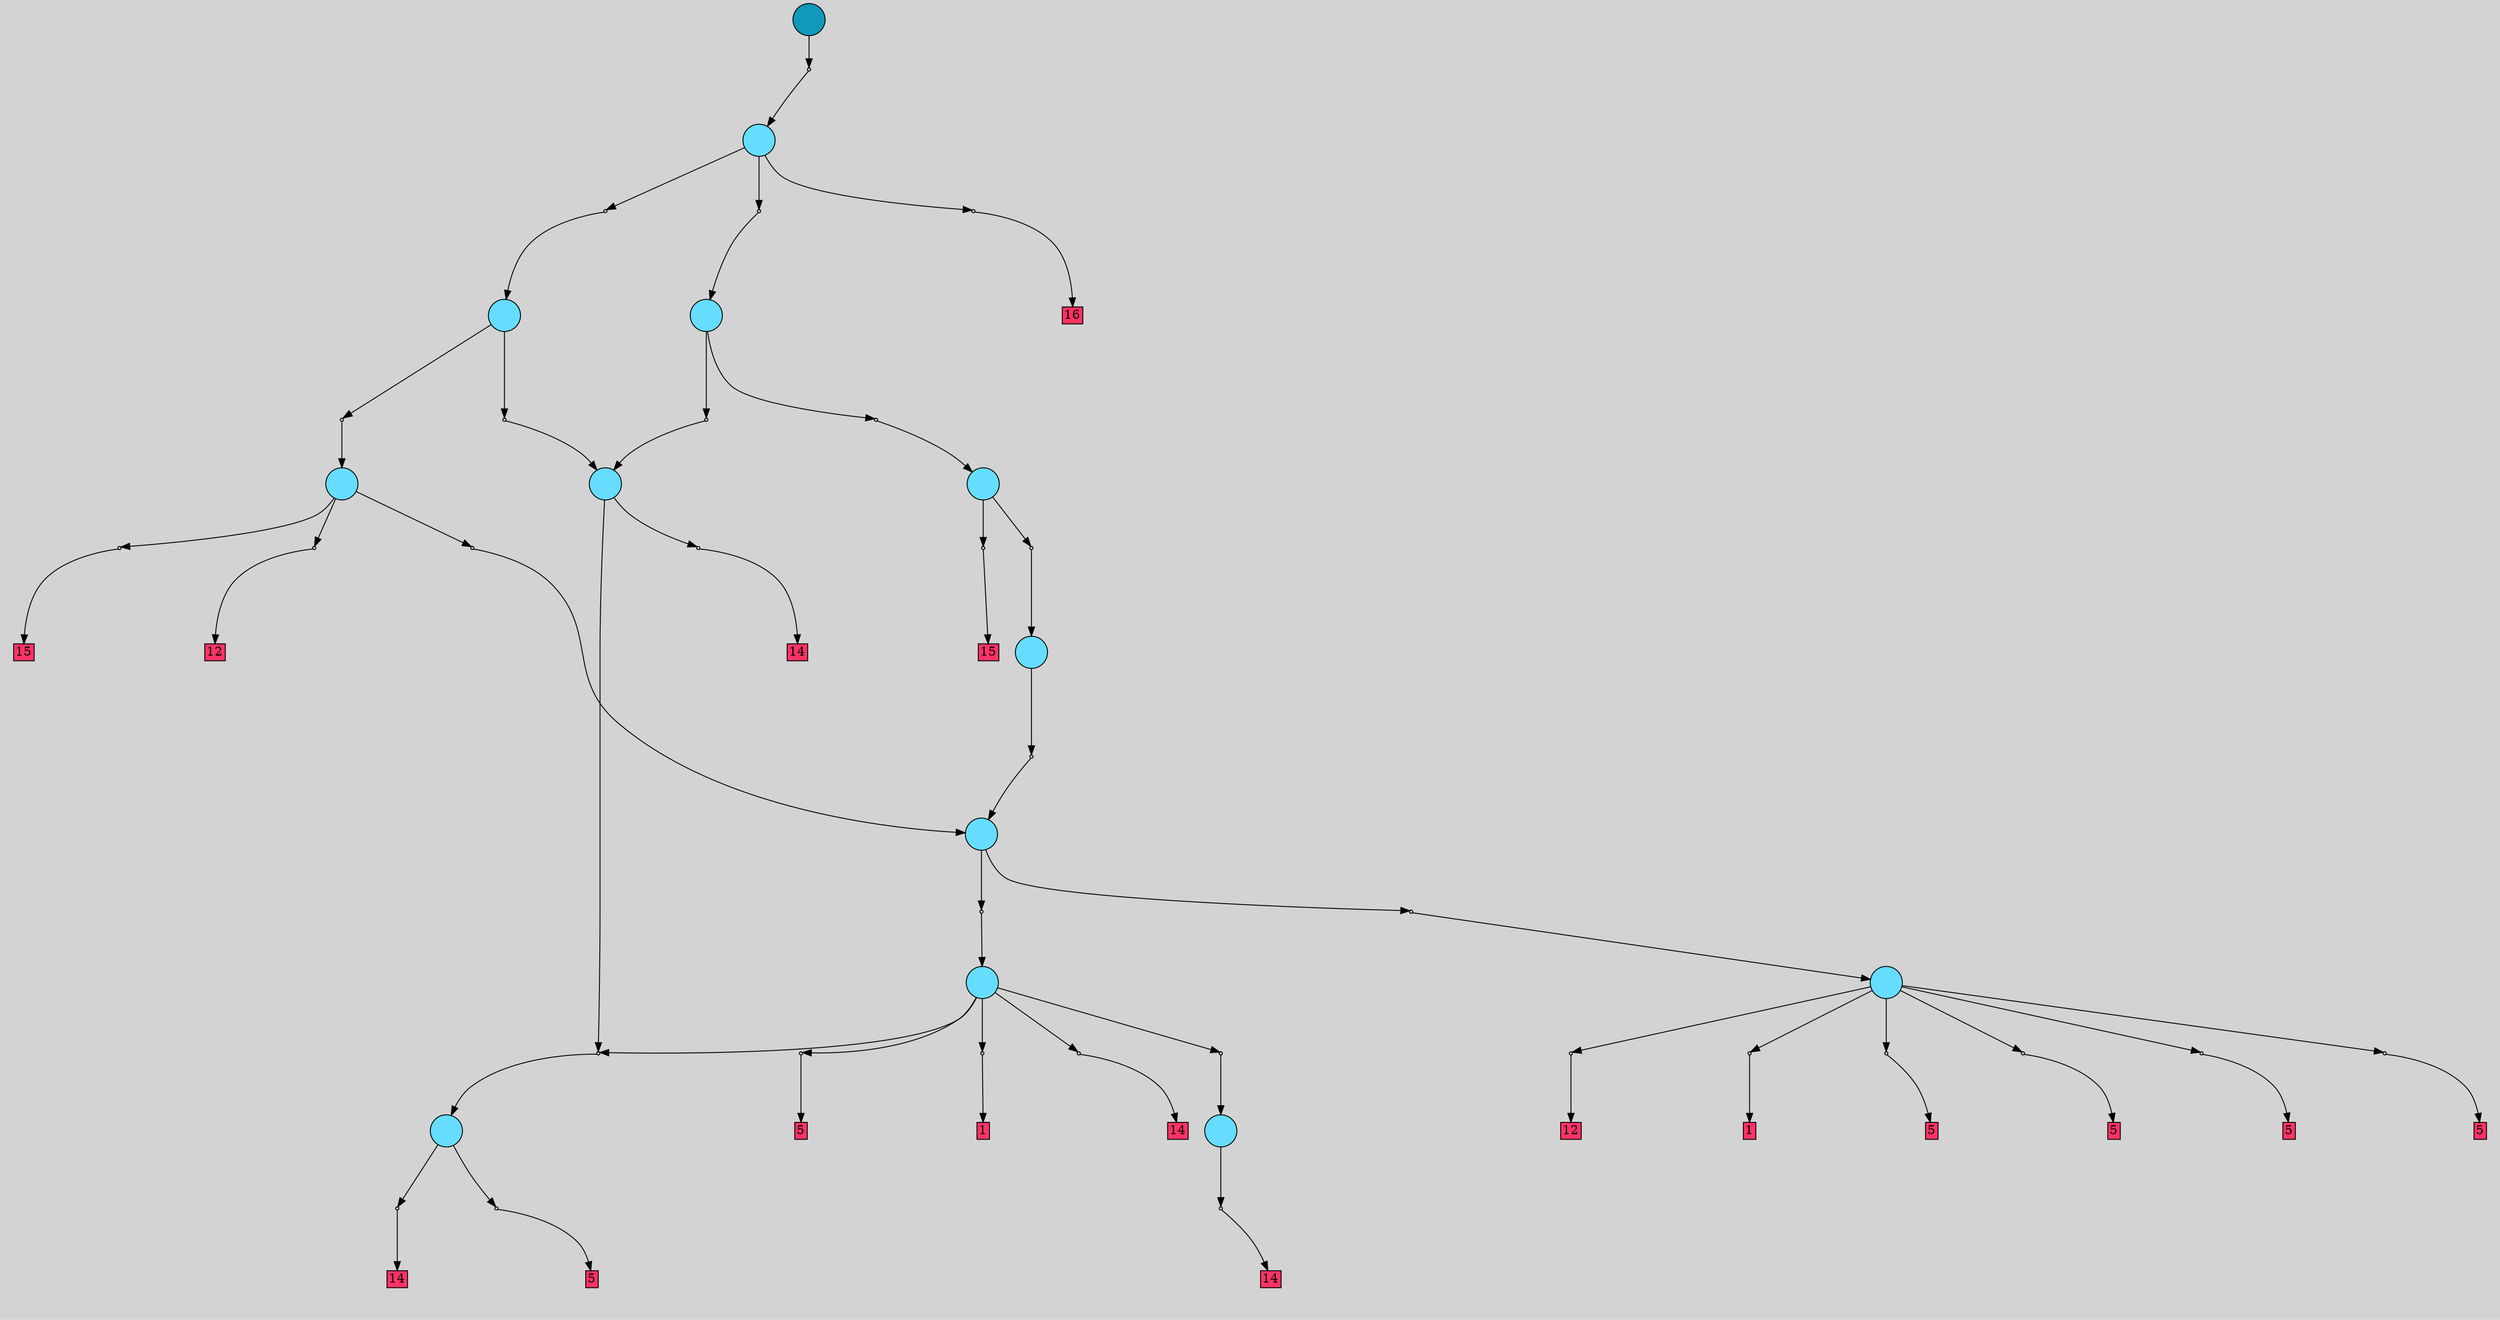 digraph{
	graph[pad = "0.212, 0.055" bgcolor = lightgray]
	node[shape=circle style = filled label = ""]
		T0 [fillcolor="#66ddff"]
		T1 [fillcolor="#66ddff"]
		T2 [fillcolor="#66ddff"]
		T3 [fillcolor="#66ddff"]
		T4 [fillcolor="#66ddff"]
		T5 [fillcolor="#66ddff"]
		T6 [fillcolor="#66ddff"]
		T7 [fillcolor="#66ddff"]
		T8 [fillcolor="#66ddff"]
		T9 [fillcolor="#66ddff"]
		T10 [fillcolor="#66ddff"]
		T11 [fillcolor="#66ddff"]
		T12 [fillcolor="#1199bb"]
		P0 [fillcolor="#cccccc" shape=point] //
		I0 [shape=box style=invis label="1|3&1|181#1|655&#92;n6|4&0|547#1|235&#92;n3|5&1|507#1|195&#92;n2|1&0|220#1|363&#92;n2|0&0|1317#0|1129&#92;n"]
		P0 -> I0[style=invis]
		A0 [fillcolor="#ff3366" shape=box margin=0.03 width=0 height=0 label="5"]
		T0 -> P0 -> A0
		P1 [fillcolor="#cccccc" shape=point] //
		I1 [shape=box style=invis label="6|4&0|547#1|1073&#92;n6|0&1|957#0|517&#92;n6|5&0|456#1|617&#92;n2|1&0|220#1|363&#92;n2|0&0|1317#0|1129&#92;n"]
		P1 -> I1[style=invis]
		A1 [fillcolor="#ff3366" shape=box margin=0.03 width=0 height=0 label="14"]
		T0 -> P1 -> A1
		P2 [fillcolor="#cccccc" shape=point] //
		I2 [shape=box style=invis label="6|4&0|547#1|1073&#92;n6|0&1|957#0|517&#92;n6|5&0|456#1|617&#92;n2|1&0|220#1|363&#92;n2|0&0|1317#0|1129&#92;n"]
		P2 -> I2[style=invis]
		A2 [fillcolor="#ff3366" shape=box margin=0.03 width=0 height=0 label="14"]
		T1 -> P2 -> A2
		P3 [fillcolor="#cccccc" shape=point] //
		I3 [shape=box style=invis label="0|1&1|726#1|1263&#92;n5|0&0|105#0|201&#92;n7|5&1|138#0|356&#92;n0|5&0|757#0|168&#92;n2|3&0|565#1|258&#92;n1|0&1|1325#0|835&#92;n"]
		P3 -> I3[style=invis]
		T2 -> P3 -> T0
		P4 [fillcolor="#cccccc" shape=point] //
		I4 [shape=box style=invis label="6|4&0|547#1|1299&#92;n6|0&1|957#0|517&#92;n6|5&0|456#1|617&#92;n2|1&0|220#1|363&#92;n2|0&0|1317#0|1129&#92;n"]
		P4 -> I4[style=invis]
		A3 [fillcolor="#ff3366" shape=box margin=0.03 width=0 height=0 label="14"]
		T2 -> P4 -> A3
		P5 [fillcolor="#cccccc" shape=point] //
		I5 [shape=box style=invis label="0|7&1|517#1|1178&#92;n1|5&1|22#0|103&#92;n2|0&0|1317#0|1269&#92;n"]
		P5 -> I5[style=invis]
		A4 [fillcolor="#ff3366" shape=box margin=0.03 width=0 height=0 label="5"]
		T3 -> P5 -> A4
		T3 -> P3
		P6 [fillcolor="#cccccc" shape=point] //
		I6 [shape=box style=invis label="7|3&1|693#1|250&#92;n1|0&1|914#0|715&#92;n6|4&0|1041#1|796&#92;n4|2&0|656#0|1292&#92;n2|0&1|818#0|98&#92;n"]
		P6 -> I6[style=invis]
		A5 [fillcolor="#ff3366" shape=box margin=0.03 width=0 height=0 label="1"]
		T3 -> P6 -> A5
		P7 [fillcolor="#cccccc" shape=point] //
		I7 [shape=box style=invis label="0|1&1|583#1|1124&#92;n6|4&0|233#1|1073&#92;n6|0&1|957#0|517&#92;n6|5&0|456#1|617&#92;n2|1&0|68#1|1272&#92;n2|0&0|1317#0|1129&#92;n"]
		P7 -> I7[style=invis]
		A6 [fillcolor="#ff3366" shape=box margin=0.03 width=0 height=0 label="14"]
		T3 -> P7 -> A6
		P8 [fillcolor="#cccccc" shape=point] //
		I8 [shape=box style=invis label="0|4&1|240#0|343&#92;n2|0&0|575#0|204&#92;n7|4&0|544#1|879&#92;n2|6&0|412#1|1095&#92;n7|0&0|1022#1|441&#92;n2|0&1|117#0|112&#92;n"]
		P8 -> I8[style=invis]
		T3 -> P8 -> T1
		P9 [fillcolor="#cccccc" shape=point] //
		I9 [shape=box style=invis label="6|0&1|124#1|873&#92;n7|5&1|138#0|356&#92;n0|5&0|757#0|168&#92;n1|3&0|637#0|453&#92;n1|0&1|1325#0|843&#92;n"]
		P9 -> I9[style=invis]
		A7 [fillcolor="#ff3366" shape=box margin=0.03 width=0 height=0 label="5"]
		T4 -> P9 -> A7
		P10 [fillcolor="#cccccc" shape=point] //
		I10 [shape=box style=invis label="2|3&1|644#1|106&#92;n2|0&0|811#1|7&#92;n"]
		P10 -> I10[style=invis]
		A8 [fillcolor="#ff3366" shape=box margin=0.03 width=0 height=0 label="5"]
		T4 -> P10 -> A8
		P11 [fillcolor="#cccccc" shape=point] //
		I11 [shape=box style=invis label="1|3&1|181#1|655&#92;n6|4&0|547#1|824&#92;n6|0&1|1137#0|801&#92;n6|5&0|456#1|617&#92;n2|1&0|220#1|363&#92;n2|0&0|1317#0|1129&#92;n"]
		P11 -> I11[style=invis]
		A9 [fillcolor="#ff3366" shape=box margin=0.03 width=0 height=0 label="5"]
		T4 -> P11 -> A9
		P12 [fillcolor="#cccccc" shape=point] //
		I12 [shape=box style=invis label="7|0&1|1059#1|330&#92;n"]
		P12 -> I12[style=invis]
		A10 [fillcolor="#ff3366" shape=box margin=0.03 width=0 height=0 label="12"]
		T4 -> P12 -> A10
		P13 [fillcolor="#cccccc" shape=point] //
		I13 [shape=box style=invis label="7|3&1|693#1|250&#92;n1|0&1|564#0|715&#92;n"]
		P13 -> I13[style=invis]
		A11 [fillcolor="#ff3366" shape=box margin=0.03 width=0 height=0 label="1"]
		T4 -> P13 -> A11
		P14 [fillcolor="#cccccc" shape=point] //
		I14 [shape=box style=invis label="1|3&1|181#1|655&#92;n6|1&0|971#0|983&#92;n2|0&0|579#0|1129&#92;n"]
		P14 -> I14[style=invis]
		A12 [fillcolor="#ff3366" shape=box margin=0.03 width=0 height=0 label="5"]
		T4 -> P14 -> A12
		P15 [fillcolor="#cccccc" shape=point] //
		I15 [shape=box style=invis label="7|2&1|1226#1|986&#92;n7|6&0|522#1|34&#92;n7|0&0|214#1|41&#92;n"]
		P15 -> I15[style=invis]
		T5 -> P15 -> T4
		P16 [fillcolor="#cccccc" shape=point] //
		I16 [shape=box style=invis label="6|4&0|547#1|1073&#92;n6|0&1|957#0|517&#92;n6|5&0|456#1|617&#92;n2|1&0|220#1|363&#92;n2|0&0|1317#0|1129&#92;n"]
		P16 -> I16[style=invis]
		T5 -> P16 -> T3
		P17 [fillcolor="#cccccc" shape=point] //
		I17 [shape=box style=invis label="2|4&0|840#1|1302&#92;n2|1&0|68#1|1272&#92;n6|6&0|1097#0|208&#92;n2|1&1|528#1|993&#92;n1|5&0|646#0|785&#92;n0|0&1|1137#0|517&#92;n"]
		P17 -> I17[style=invis]
		T6 -> P17 -> T5
		P18 [fillcolor="#cccccc" shape=point] //
		I18 [shape=box style=invis label="2|4&0|840#1|1302&#92;n6|6&0|620#0|208&#92;n2|1&1|528#1|993&#92;n1|5&0|646#0|785&#92;n0|0&1|1137#0|517&#92;n"]
		P18 -> I18[style=invis]
		T7 -> P18 -> T6
		P19 [fillcolor="#cccccc" shape=point] //
		I19 [shape=box style=invis label="0|0&1|995#1|641&#92;n6|5&0|456#1|530&#92;n0|6&0|557#1|726&#92;n3|1&1|870#1|681&#92;n6|0&0|513#1|263&#92;n4|1&0|888#1|316&#92;n2|0&0|969#0|1270&#92;n"]
		P19 -> I19[style=invis]
		A13 [fillcolor="#ff3366" shape=box margin=0.03 width=0 height=0 label="15"]
		T7 -> P19 -> A13
		P20 [fillcolor="#cccccc" shape=point] //
		I20 [shape=box style=invis label="2|4&0|840#1|1302&#92;n2|1&0|68#1|1272&#92;n6|6&0|1097#0|208&#92;n2|1&1|528#1|993&#92;n1|5&0|646#0|785&#92;n0|0&1|1137#0|517&#92;n"]
		P20 -> I20[style=invis]
		T8 -> P20 -> T5
		P21 [fillcolor="#cccccc" shape=point] //
		I21 [shape=box style=invis label="0|0&1|995#1|641&#92;n6|5&0|456#1|530&#92;n0|6&0|557#1|726&#92;n3|1&1|870#1|681&#92;n6|0&0|513#1|263&#92;n4|1&0|888#1|316&#92;n2|0&0|969#0|1270&#92;n"]
		P21 -> I21[style=invis]
		A14 [fillcolor="#ff3366" shape=box margin=0.03 width=0 height=0 label="15"]
		T8 -> P21 -> A14
		P22 [fillcolor="#cccccc" shape=point] //
		I22 [shape=box style=invis label="7|0&1|1070#0|262&#92;n4|4&0|416#1|1291&#92;n7|1&0|1236#1|967&#92;n6|3&0|228#0|47&#92;n6|5&0|1201#0|1238&#92;n4|7&0|1301#1|495&#92;n2|1&1|1078#0|443&#92;n0|5&1|329#0|17&#92;n0|1&0|213#0|505&#92;n2|0&0|793#0|431&#92;n"]
		P22 -> I22[style=invis]
		A15 [fillcolor="#ff3366" shape=box margin=0.03 width=0 height=0 label="12"]
		T8 -> P22 -> A15
		P23 [fillcolor="#cccccc" shape=point] //
		I23 [shape=box style=invis label="2|1&0|68#1|1272&#92;n6|6&0|1097#0|208&#92;n1|5&0|646#0|785&#92;n0|0&1|1137#0|517&#92;n"]
		P23 -> I23[style=invis]
		T9 -> P23 -> T8
		P24 [fillcolor="#cccccc" shape=point] //
		I24 [shape=box style=invis label="2|0&1|66#1|1040&#92;n7|1&0|1024#0|800&#92;n7|0&0|673#0|1139&#92;n"]
		P24 -> I24[style=invis]
		T9 -> P24 -> T2
		P25 [fillcolor="#cccccc" shape=point] //
		I25 [shape=box style=invis label="7|5&1|316#1|529&#92;n7|0&0|37#0|441&#92;n"]
		P25 -> I25[style=invis]
		T10 -> P25 -> T7
		P26 [fillcolor="#cccccc" shape=point] //
		I26 [shape=box style=invis label="2|0&1|66#1|1040&#92;n7|1&0|1024#0|800&#92;n7|0&0|673#0|1139&#92;n"]
		P26 -> I26[style=invis]
		T10 -> P26 -> T2
		P27 [fillcolor="#cccccc" shape=point] //
		I27 [shape=box style=invis label="0|5&1|1323#1|582&#92;n7|3&1|523#1|461&#92;n3|0&0|461#1|200&#92;n3|4&0|75#0|160&#92;n7|0&0|1004#1|805&#92;n"]
		P27 -> I27[style=invis]
		T11 -> P27 -> T9
		P28 [fillcolor="#cccccc" shape=point] //
		I28 [shape=box style=invis label="7|3&1|1289#0|621&#92;n7|4&1|983#1|63&#92;n0|5&0|947#0|1236&#92;n4|3&0|1069#1|446&#92;n7|0&0|1235#1|1230&#92;n"]
		P28 -> I28[style=invis]
		T11 -> P28 -> T10
		P29 [fillcolor="#cccccc" shape=point] //
		I29 [shape=box style=invis label="3|0&1|160#1|867&#92;n1|3&0|984#1|171&#92;n7|7&0|899#0|848&#92;n0|4&1|979#0|343&#92;n4|2&1|1137#0|1100&#92;n1|1&0|674#1|1236&#92;n6|4&1|343#0|1052&#92;n3|7&0|148#0|81&#92;n4|7&0|655#1|554&#92;n2|0&1|117#0|1311&#92;n"]
		P29 -> I29[style=invis]
		A16 [fillcolor="#ff3366" shape=box margin=0.03 width=0 height=0 label="16"]
		T11 -> P29 -> A16
		P30 [fillcolor="#cccccc" shape=point] //
		I30 [shape=box style=invis label="0|5&1|1323#1|582&#92;n7|3&1|1173#1|461&#92;n3|0&0|461#1|200&#92;n3|4&0|75#0|160&#92;n7|0&0|1004#1|805&#92;n"]
		P30 -> I30[style=invis]
		T12 -> P30 -> T11
		{ rank= same T12 }
}
